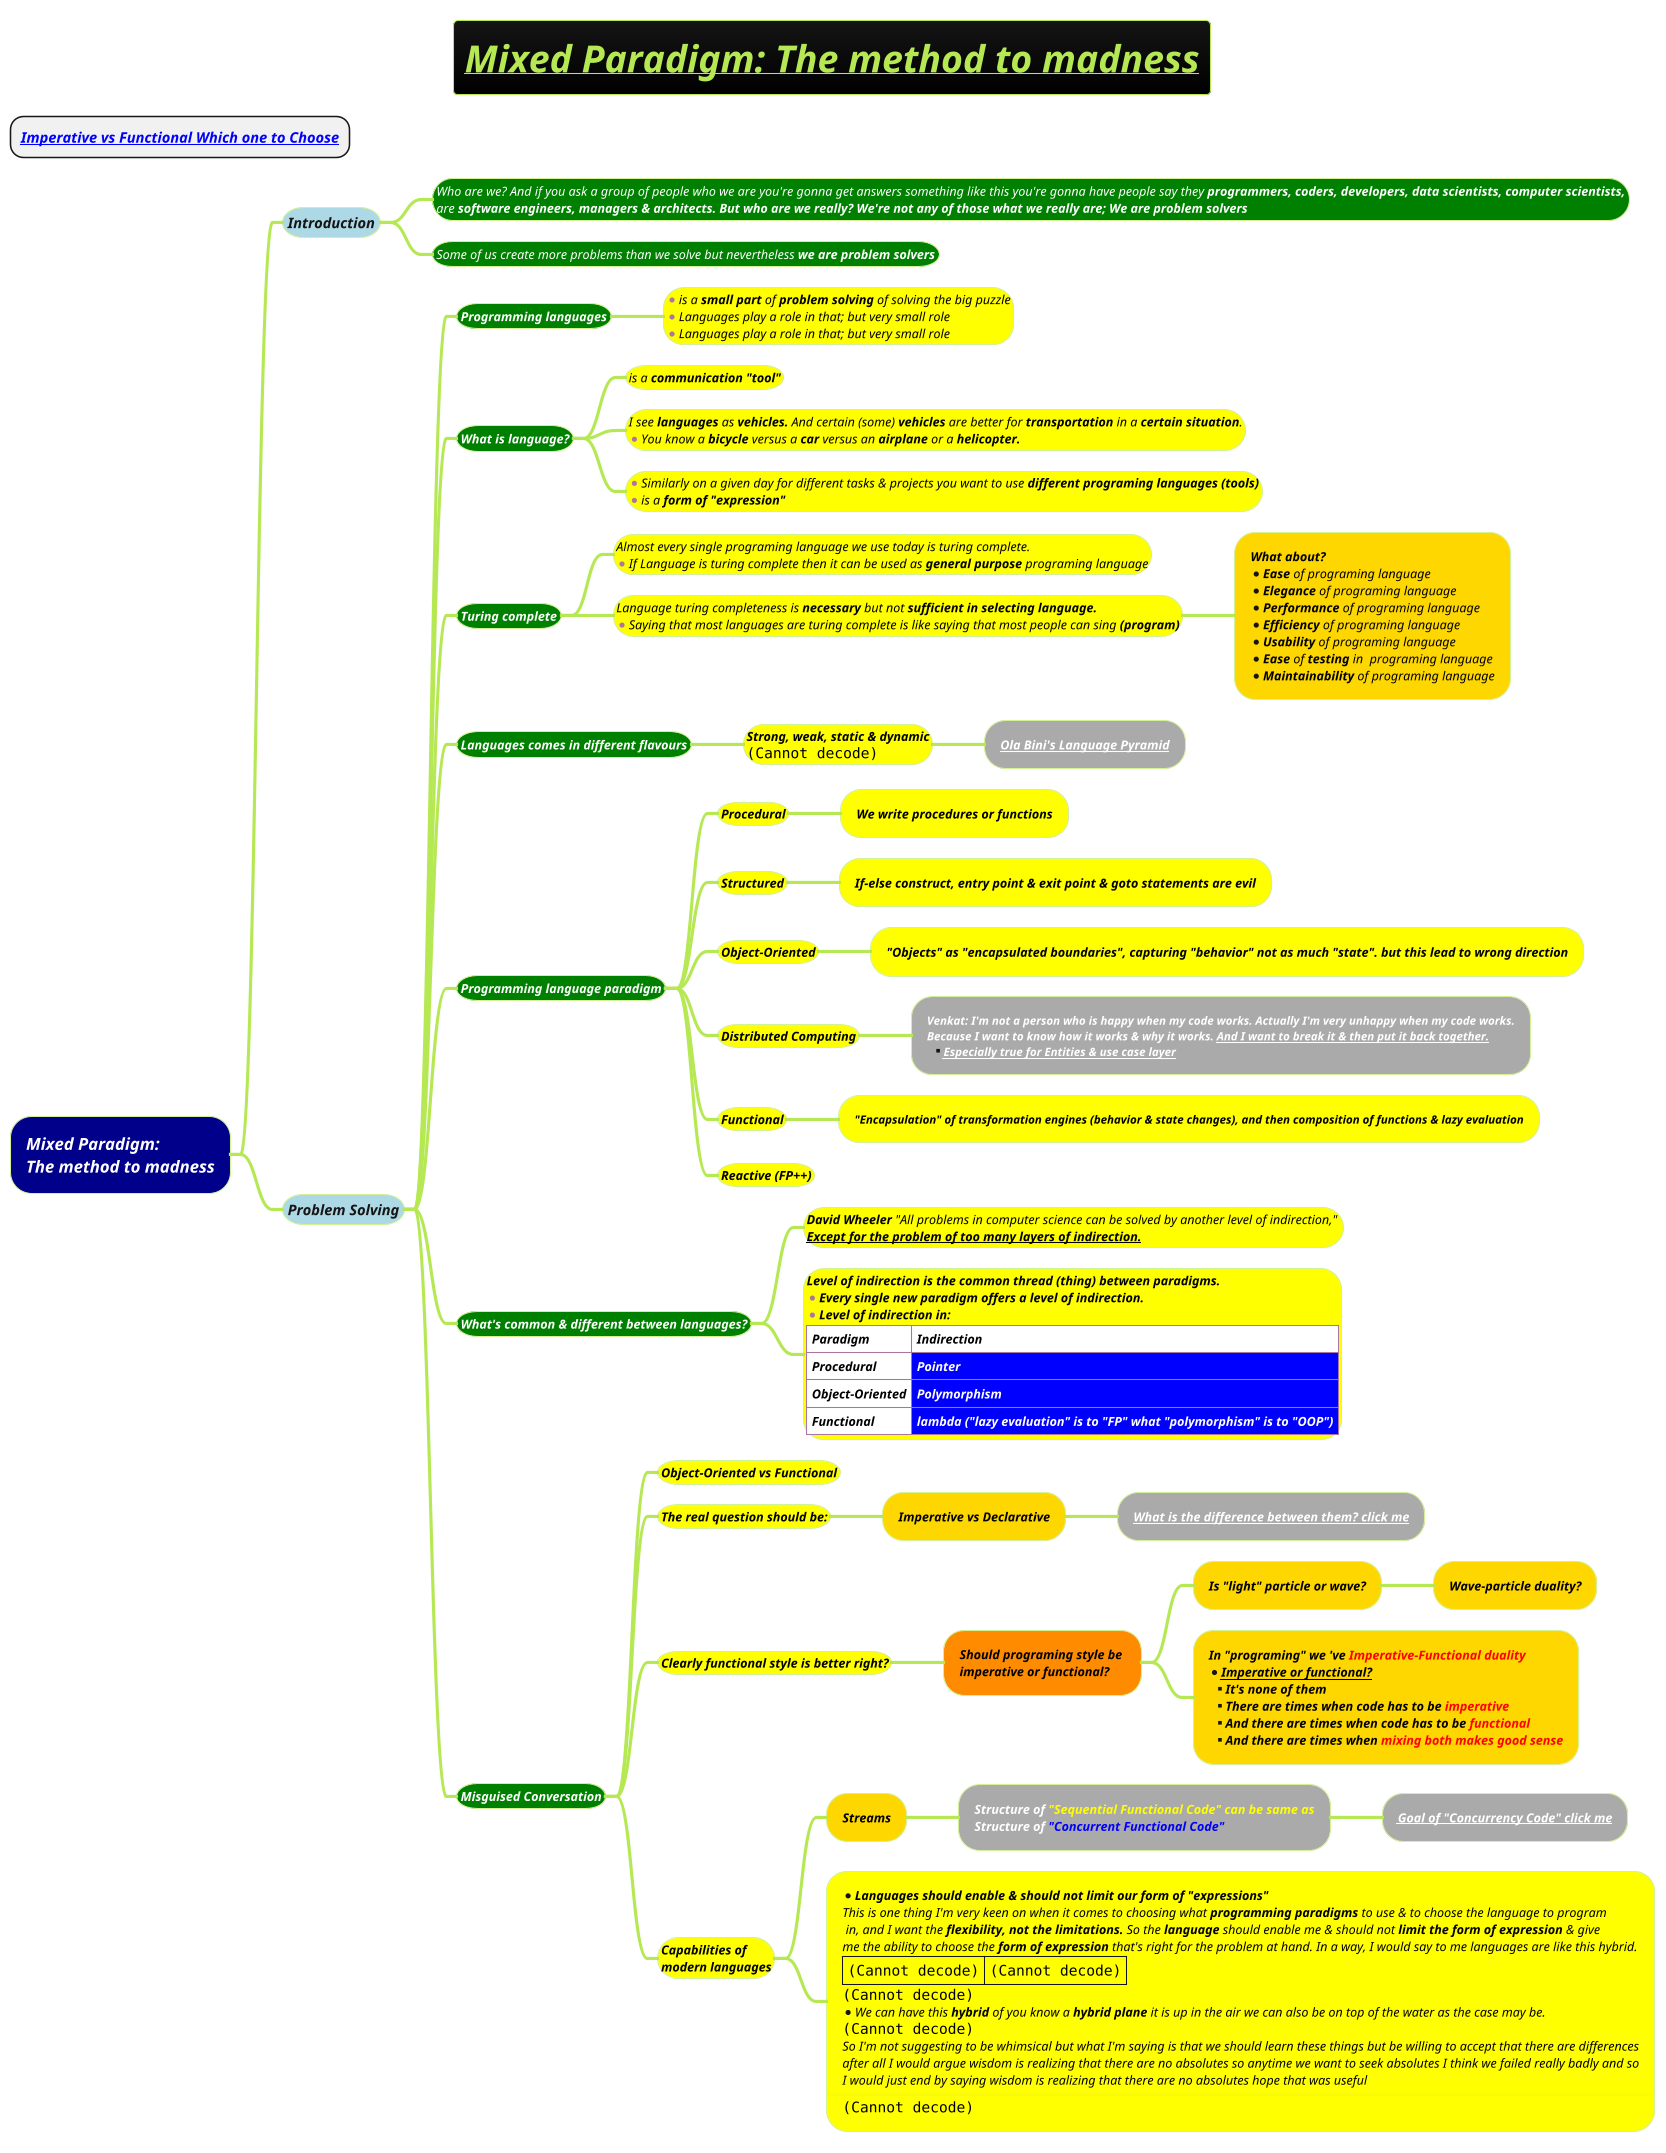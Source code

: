 @startmindmap
title =<b><i><u>Mixed Paradigm: The method to madness
* <b><i>[[docs/3-programming-languages/Venkat-Subramaniam/Imperative-vs-Functional-Which-one-to-Choose.puml Imperative vs Functional Which one to Choose]]
!theme hacker

*[#darkblue] <color #white><i>Mixed Paradigm:\n<color #white><i>The method to madness
**[#lightblue] <i>Introduction
***[#green]:<size:12><color #white><i>Who are we? And if you ask a group of people who we are you're gonna get answers something like this you're gonna have people say they <b>programmers, coders, developers, data scientists, computer scientists,
<size:12><color #white><i>are <b>software engineers, managers & architects. But who are we really? We're not any of those what we really are; **We are problem solvers**;
***[#green] <size:12><color #white><i>Some of us create more problems than we solve but nevertheless <b>we are problem solvers
**[#lightblue] <i>Problem Solving
***[#green] <size:12><color #white><i><b>Programming languages
****[#yellow] *<size:12><color #black><i>is a **small part** of <b>problem solving</b> of solving the big puzzle \n*<size:12><color #black><i>Languages play a role in that; but very small role \n*<size:12><color #black><i>Languages play a role in that; but very small role
***[#green] <size:12><color #white><i><b>What is language?
****[#yellow] <size:12><color #black><i>is a <b>communication "tool"
****[#yellow]:<size:12><color #black><i>I see **languages** as **vehicles.** And certain (some) **vehicles** are better for **transportation** in a **certain situation**.
*<size:12><color #black><i>You know a **bicycle** versus a **car** versus an **airplane** or a <b>helicopter.;
****[#yellow] *<size:12><color #black><i>Similarly on a given day for different tasks & projects you want to use <b>different programing languages (tools) \n*<size:12><color #black><i>is a <b>form of "expression"
***[#green] <size:12><color #white><i><b>Turing complete
****[#yellow] <size:12><color #black><i>Almost every single programing language we use today is turing complete. \n*<size:12><color #black><i>If Language is turing complete then it can be used as **general purpose** programing language

****[#yellow] <size:12><color #black><i>Language turing completeness is **necessary** but not <b>sufficient in selecting language.\n*<size:12><color #black><i>Saying that most languages are turing complete is like saying that most people can sing <b>(program)
*****[#gold]:<size:12><color #black><i><b>What about?
*<size:12><color #black><i>**Ease** of programing language
*<size:12><color #black><i>**Elegance** of programing language
*<size:12><color #black><i>**Performance** of programing language
*<size:12><color #black><i>**Efficiency** of programing language
*<size:12><color #black><i>**Usability** of programing language
*<size:12><color #black><i>**Ease** of **testing** in  programing language
*<size:12><color #black><i>**Maintainability** of programing language;
***[#green] <size:12><color #white><i><b>Languages comes in different flavours
****[#yellow] <size:12><color #black><i><b>Strong, weak, static & dynamic\n<img:images/img_212.png{scale=.6}>
*****[#a] <size:12><color #black><i><b>[[docs/3-programming-languages/Ola-Bini's-Language-Pyramid.puml Ola Bini's Language Pyramid]]
***[#green] <size:12><color #white><i><b>Programming language paradigm</b>
****[#yellow] <size:12><color #black><i><b>Procedural
*****[#yellow] <size:12><color #black><i><b>We write procedures or functions
****[#yellow] <size:12><color #black><i><b>Structured
*****[#yellow] <size:12><color #black><i><b>If-else construct, entry point & exit point & goto statements are evil
****[#yellow] <size:12><color #black><i><b>Object-Oriented
*****[#yellow] <size:12><color #black><i><b>"Objects" as "encapsulated boundaries", capturing "behavior" not as much "state". but this lead to wrong direction
****[#yellow] <size:12><color #black><i><b>Distributed Computing
*****[#a] <size:11><color #white><i><b>Venkat: I'm not a person who is happy when my code works. Actually I'm very unhappy when my code works.\n<size:11><color #white><i><b>Because I want to know how it works & why it works. <u>And I want to break it & then put it back together.\n**<size:11><color #white><i><b><u>Especially true for Entities & use case layer
****[#yellow] <size:12><color #black><i><b>Functional
*****[#yellow] <size:11><color #black><i><b>"Encapsulation" of transformation engines (behavior & state changes), and then composition of functions & lazy evaluation
****[#yellow] <size:12><color #black><i><b>Reactive (FP++)
***[#green] <size:12><color #white><i><b>What's common & different between languages?
****[#yellow] <size:12><color #black><i><b>David Wheeler</b> "All problems in computer science can be solved by another level of indirection," \n<size:12><color #black><i><b><u>Except for the problem of too many layers of indirection.
****[#yellow]:<size:12><color #black><i><b>Level of indirection is the common thread (thing) between paradigms.</b>
*<size:12><color #black><i><b>Every single new paradigm offers a level of indirection.
*<size:12><color #black><i><b>Level of indirection in:
|<#white><size:12><color #black><i><b>Paradigm|<#white><size:12><color #black><i><b>Indirection|
|<#white><size:12><color #black><i><b>Procedural|<#blue><size:12><color #white><i><b>Pointer|
|<#white><size:12><color #black><i><b>Object-Oriented|<#blue><size:12><color #white><i><b>Polymorphism|
|<#white><size:12><color #black><i><b>Functional|<#blue><size:12><color #white><i><b>lambda ("lazy evaluation" is to "FP" what "polymorphism" is to "OOP")|;
***[#green] <size:12><color #white><i><b>Misguised Conversation
****[#yellow] <size:12><color #black><i><b>Object-Oriented vs Functional
****[#yellow] <size:12><color #black><i><b>The real question should be:
*****[#gold] <size:12><color #black><i><b>Imperative vs Declarative
******[#a] <size:12><color #black><i><b>[[docs/3-programming-languages/Venkat-Subramaniam/Imperative-vs-Functional-Which-one-to-Choose.puml What is the difference between them? click me]]
****[#yellow] <size:12><color #black><i><b>Clearly functional style is better right?
*****[#darkorange] <size:12><color #black><i><b>Should programing style be \n<size:12><color #black><i><b>imperative or functional?
******[#gold] <size:12><color #black><i><b>Is "light" particle or wave?
*******[#gold] <size:12><color #black><i><b>Wave-particle duality?
******[#gold]:<size:12><color #black><i><b>In "programing" we 've <color #red>Imperative-Functional duality
*<u><size:12><color #black><i><b>Imperative or functional?
**<size:12><color #black><i><b>It's none of them
**<size:12><color #black><i><b>There are times when code has to be <color #red>imperative
**<size:12><color #black><i><b>And there are times when code has to be <color #red>functional
**<size:12><color #black><i><b>And there are times when <color #red>mixing both makes good sense ;
****[#yellow] <size:12><color #black><i><b>Capabilities of \n<size:12><color #black><i><b>modern languages
*****[#gold] <size:12><color #black><i><b>Streams
******[#a] <size:12><color #white><i><b>Structure of <color #yellow>"Sequential Functional Code" can be same as\n<size:12><color #white><i><b>Structure of <color #blue>"Concurrent Functional Code"
*******[#a] <size:12><color #white><i><b>[[docs/3-programming-languages/Venkat-Subramaniam/Concurrency-and-Parallelism/images/img_1.png Goal of "Concurrency Code" click me]]
*****[#yellow]:*<size:12><color #black><i><b>Languages should enable & should not limit our form of "expressions"
<size:12><color #black><i>This is one thing I'm very keen on when it comes to choosing what **programming paradigms** to use & to choose the language to program
<size:12><color #black><i> in, and I want the **flexibility, not the limitations.** So the **language** should enable me & should not **limit the form of expression** & give
<size:12><color #black><i>me the ability to choose the **form of expression** that's right for the problem at hand. In a way, I would say to me languages are like this hybrid.
|<img:images/img_214.png{scale=1}>|<img:images/img_215.png{scale=1.48}>|
<img:images/img_216.png{scale=.8}>
*<size:12><color #black><i>We can have this **hybrid** of you know a **hybrid plane** it is up in the air we can also be on top of the water as the case may be.
<img:images/img_217.png{scale=.8}>
<size:12><color #black><i>So I'm not suggesting to be whimsical but what I'm saying is that we should learn these things but be willing to accept that there are differences
<size:12><color #black><i>after all I would argue wisdom is realizing that there are no absolutes so anytime we want to seek absolutes I think we failed really badly and so
<size:12><color #black><i>I would just end by saying wisdom is realizing that there are no absolutes hope that was useful
====
<img:images/img_218.png{scale=.8}>;
@endmindmap


